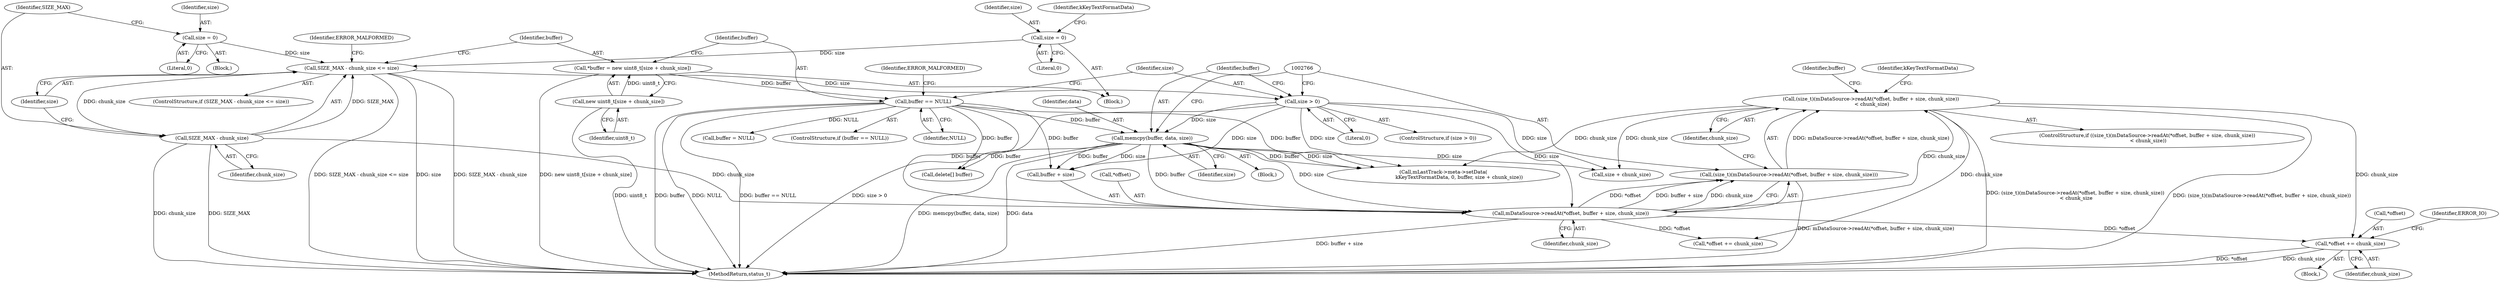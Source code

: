 digraph "0_Android_6fe85f7e15203e48df2cc3e8e1c4bc6ad49dc968@pointer" {
"1002781" [label="(Call,*offset += chunk_size)"];
"1002764" [label="(Call,(size_t)(mDataSource->readAt(*offset, buffer + size, chunk_size))\n < chunk_size)"];
"1002765" [label="(Call,(size_t)(mDataSource->readAt(*offset, buffer + size, chunk_size)))"];
"1002767" [label="(Call,mDataSource->readAt(*offset, buffer + size, chunk_size))"];
"1002759" [label="(Call,memcpy(buffer, data, size))"];
"1002748" [label="(Call,buffer == NULL)"];
"1002743" [label="(Call,*buffer = new uint8_t[size + chunk_size])"];
"1002745" [label="(Call,new uint8_t[size + chunk_size])"];
"1002755" [label="(Call,size > 0)"];
"1002734" [label="(Call,SIZE_MAX - chunk_size <= size)"];
"1002735" [label="(Call,SIZE_MAX - chunk_size)"];
"1002730" [label="(Call,size = 0)"];
"1002716" [label="(Call,size = 0)"];
"1002757" [label="(Literal,0)"];
"1002733" [label="(ControlStructure,if (SIZE_MAX - chunk_size <= size))"];
"1002754" [label="(ControlStructure,if (size > 0))"];
"1002788" [label="(Identifier,kKeyTextFormatData)"];
"1002764" [label="(Call,(size_t)(mDataSource->readAt(*offset, buffer + size, chunk_size))\n < chunk_size)"];
"1002735" [label="(Call,SIZE_MAX - chunk_size)"];
"1002745" [label="(Call,new uint8_t[size + chunk_size])"];
"1002774" [label="(Identifier,chunk_size)"];
"1002796" [label="(Call,*offset += chunk_size)"];
"1002765" [label="(Call,(size_t)(mDataSource->readAt(*offset, buffer + size, chunk_size)))"];
"1002777" [label="(Identifier,buffer)"];
"1002763" [label="(ControlStructure,if ((size_t)(mDataSource->readAt(*offset, buffer + size, chunk_size))\n < chunk_size))"];
"1002791" [label="(Call,size + chunk_size)"];
"1002737" [label="(Identifier,chunk_size)"];
"1002746" [label="(Identifier,uint8_t)"];
"1002738" [label="(Identifier,size)"];
"1002927" [label="(MethodReturn,status_t)"];
"1002778" [label="(Call,buffer = NULL)"];
"1002730" [label="(Call,size = 0)"];
"1002743" [label="(Call,*buffer = new uint8_t[size + chunk_size])"];
"1002712" [label="(Block,)"];
"1002762" [label="(Identifier,size)"];
"1002753" [label="(Identifier,ERROR_MALFORMED)"];
"1002729" [label="(Block,)"];
"1002767" [label="(Call,mDataSource->readAt(*offset, buffer + size, chunk_size))"];
"1002748" [label="(Call,buffer == NULL)"];
"1002760" [label="(Identifier,buffer)"];
"1002736" [label="(Identifier,SIZE_MAX)"];
"1002718" [label="(Literal,0)"];
"1002782" [label="(Call,*offset)"];
"1002768" [label="(Call,*offset)"];
"1002761" [label="(Identifier,data)"];
"1002784" [label="(Identifier,chunk_size)"];
"1002758" [label="(Block,)"];
"1002741" [label="(Identifier,ERROR_MALFORMED)"];
"1002759" [label="(Call,memcpy(buffer, data, size))"];
"1002776" [label="(Call,delete[] buffer)"];
"1002755" [label="(Call,size > 0)"];
"1002786" [label="(Identifier,ERROR_IO)"];
"1002747" [label="(ControlStructure,if (buffer == NULL))"];
"1002749" [label="(Identifier,buffer)"];
"1002722" [label="(Identifier,kKeyTextFormatData)"];
"1002716" [label="(Call,size = 0)"];
"1002770" [label="(Call,buffer + size)"];
"1002750" [label="(Identifier,NULL)"];
"1002775" [label="(Block,)"];
"1002717" [label="(Identifier,size)"];
"1002773" [label="(Identifier,chunk_size)"];
"1002732" [label="(Literal,0)"];
"1002734" [label="(Call,SIZE_MAX - chunk_size <= size)"];
"1002787" [label="(Call,mLastTrack->meta->setData(\n                    kKeyTextFormatData, 0, buffer, size + chunk_size))"];
"1002744" [label="(Identifier,buffer)"];
"1002781" [label="(Call,*offset += chunk_size)"];
"1002731" [label="(Identifier,size)"];
"1002756" [label="(Identifier,size)"];
"1002781" -> "1002775"  [label="AST: "];
"1002781" -> "1002784"  [label="CFG: "];
"1002782" -> "1002781"  [label="AST: "];
"1002784" -> "1002781"  [label="AST: "];
"1002786" -> "1002781"  [label="CFG: "];
"1002781" -> "1002927"  [label="DDG: *offset"];
"1002781" -> "1002927"  [label="DDG: chunk_size"];
"1002764" -> "1002781"  [label="DDG: chunk_size"];
"1002767" -> "1002781"  [label="DDG: *offset"];
"1002764" -> "1002763"  [label="AST: "];
"1002764" -> "1002774"  [label="CFG: "];
"1002765" -> "1002764"  [label="AST: "];
"1002774" -> "1002764"  [label="AST: "];
"1002777" -> "1002764"  [label="CFG: "];
"1002788" -> "1002764"  [label="CFG: "];
"1002764" -> "1002927"  [label="DDG: (size_t)(mDataSource->readAt(*offset, buffer + size, chunk_size))\n < chunk_size"];
"1002764" -> "1002927"  [label="DDG: (size_t)(mDataSource->readAt(*offset, buffer + size, chunk_size))"];
"1002765" -> "1002764"  [label="DDG: mDataSource->readAt(*offset, buffer + size, chunk_size)"];
"1002767" -> "1002764"  [label="DDG: chunk_size"];
"1002764" -> "1002787"  [label="DDG: chunk_size"];
"1002764" -> "1002791"  [label="DDG: chunk_size"];
"1002764" -> "1002796"  [label="DDG: chunk_size"];
"1002765" -> "1002767"  [label="CFG: "];
"1002766" -> "1002765"  [label="AST: "];
"1002767" -> "1002765"  [label="AST: "];
"1002774" -> "1002765"  [label="CFG: "];
"1002765" -> "1002927"  [label="DDG: mDataSource->readAt(*offset, buffer + size, chunk_size)"];
"1002767" -> "1002765"  [label="DDG: *offset"];
"1002767" -> "1002765"  [label="DDG: buffer + size"];
"1002767" -> "1002765"  [label="DDG: chunk_size"];
"1002767" -> "1002773"  [label="CFG: "];
"1002768" -> "1002767"  [label="AST: "];
"1002770" -> "1002767"  [label="AST: "];
"1002773" -> "1002767"  [label="AST: "];
"1002767" -> "1002927"  [label="DDG: buffer + size"];
"1002759" -> "1002767"  [label="DDG: buffer"];
"1002759" -> "1002767"  [label="DDG: size"];
"1002748" -> "1002767"  [label="DDG: buffer"];
"1002755" -> "1002767"  [label="DDG: size"];
"1002735" -> "1002767"  [label="DDG: chunk_size"];
"1002767" -> "1002796"  [label="DDG: *offset"];
"1002759" -> "1002758"  [label="AST: "];
"1002759" -> "1002762"  [label="CFG: "];
"1002760" -> "1002759"  [label="AST: "];
"1002761" -> "1002759"  [label="AST: "];
"1002762" -> "1002759"  [label="AST: "];
"1002766" -> "1002759"  [label="CFG: "];
"1002759" -> "1002927"  [label="DDG: memcpy(buffer, data, size)"];
"1002759" -> "1002927"  [label="DDG: data"];
"1002748" -> "1002759"  [label="DDG: buffer"];
"1002755" -> "1002759"  [label="DDG: size"];
"1002759" -> "1002770"  [label="DDG: buffer"];
"1002759" -> "1002770"  [label="DDG: size"];
"1002759" -> "1002776"  [label="DDG: buffer"];
"1002759" -> "1002787"  [label="DDG: buffer"];
"1002759" -> "1002787"  [label="DDG: size"];
"1002759" -> "1002791"  [label="DDG: size"];
"1002748" -> "1002747"  [label="AST: "];
"1002748" -> "1002750"  [label="CFG: "];
"1002749" -> "1002748"  [label="AST: "];
"1002750" -> "1002748"  [label="AST: "];
"1002753" -> "1002748"  [label="CFG: "];
"1002756" -> "1002748"  [label="CFG: "];
"1002748" -> "1002927"  [label="DDG: NULL"];
"1002748" -> "1002927"  [label="DDG: buffer == NULL"];
"1002748" -> "1002927"  [label="DDG: buffer"];
"1002743" -> "1002748"  [label="DDG: buffer"];
"1002748" -> "1002770"  [label="DDG: buffer"];
"1002748" -> "1002776"  [label="DDG: buffer"];
"1002748" -> "1002778"  [label="DDG: NULL"];
"1002748" -> "1002787"  [label="DDG: buffer"];
"1002743" -> "1002712"  [label="AST: "];
"1002743" -> "1002745"  [label="CFG: "];
"1002744" -> "1002743"  [label="AST: "];
"1002745" -> "1002743"  [label="AST: "];
"1002749" -> "1002743"  [label="CFG: "];
"1002743" -> "1002927"  [label="DDG: new uint8_t[size + chunk_size]"];
"1002745" -> "1002743"  [label="DDG: uint8_t"];
"1002745" -> "1002746"  [label="CFG: "];
"1002746" -> "1002745"  [label="AST: "];
"1002745" -> "1002927"  [label="DDG: uint8_t"];
"1002755" -> "1002754"  [label="AST: "];
"1002755" -> "1002757"  [label="CFG: "];
"1002756" -> "1002755"  [label="AST: "];
"1002757" -> "1002755"  [label="AST: "];
"1002760" -> "1002755"  [label="CFG: "];
"1002766" -> "1002755"  [label="CFG: "];
"1002755" -> "1002927"  [label="DDG: size > 0"];
"1002734" -> "1002755"  [label="DDG: size"];
"1002755" -> "1002770"  [label="DDG: size"];
"1002755" -> "1002787"  [label="DDG: size"];
"1002755" -> "1002791"  [label="DDG: size"];
"1002734" -> "1002733"  [label="AST: "];
"1002734" -> "1002738"  [label="CFG: "];
"1002735" -> "1002734"  [label="AST: "];
"1002738" -> "1002734"  [label="AST: "];
"1002741" -> "1002734"  [label="CFG: "];
"1002744" -> "1002734"  [label="CFG: "];
"1002734" -> "1002927"  [label="DDG: SIZE_MAX - chunk_size"];
"1002734" -> "1002927"  [label="DDG: size"];
"1002734" -> "1002927"  [label="DDG: SIZE_MAX - chunk_size <= size"];
"1002735" -> "1002734"  [label="DDG: SIZE_MAX"];
"1002735" -> "1002734"  [label="DDG: chunk_size"];
"1002730" -> "1002734"  [label="DDG: size"];
"1002716" -> "1002734"  [label="DDG: size"];
"1002735" -> "1002737"  [label="CFG: "];
"1002736" -> "1002735"  [label="AST: "];
"1002737" -> "1002735"  [label="AST: "];
"1002738" -> "1002735"  [label="CFG: "];
"1002735" -> "1002927"  [label="DDG: chunk_size"];
"1002735" -> "1002927"  [label="DDG: SIZE_MAX"];
"1002730" -> "1002729"  [label="AST: "];
"1002730" -> "1002732"  [label="CFG: "];
"1002731" -> "1002730"  [label="AST: "];
"1002732" -> "1002730"  [label="AST: "];
"1002736" -> "1002730"  [label="CFG: "];
"1002716" -> "1002712"  [label="AST: "];
"1002716" -> "1002718"  [label="CFG: "];
"1002717" -> "1002716"  [label="AST: "];
"1002718" -> "1002716"  [label="AST: "];
"1002722" -> "1002716"  [label="CFG: "];
}
